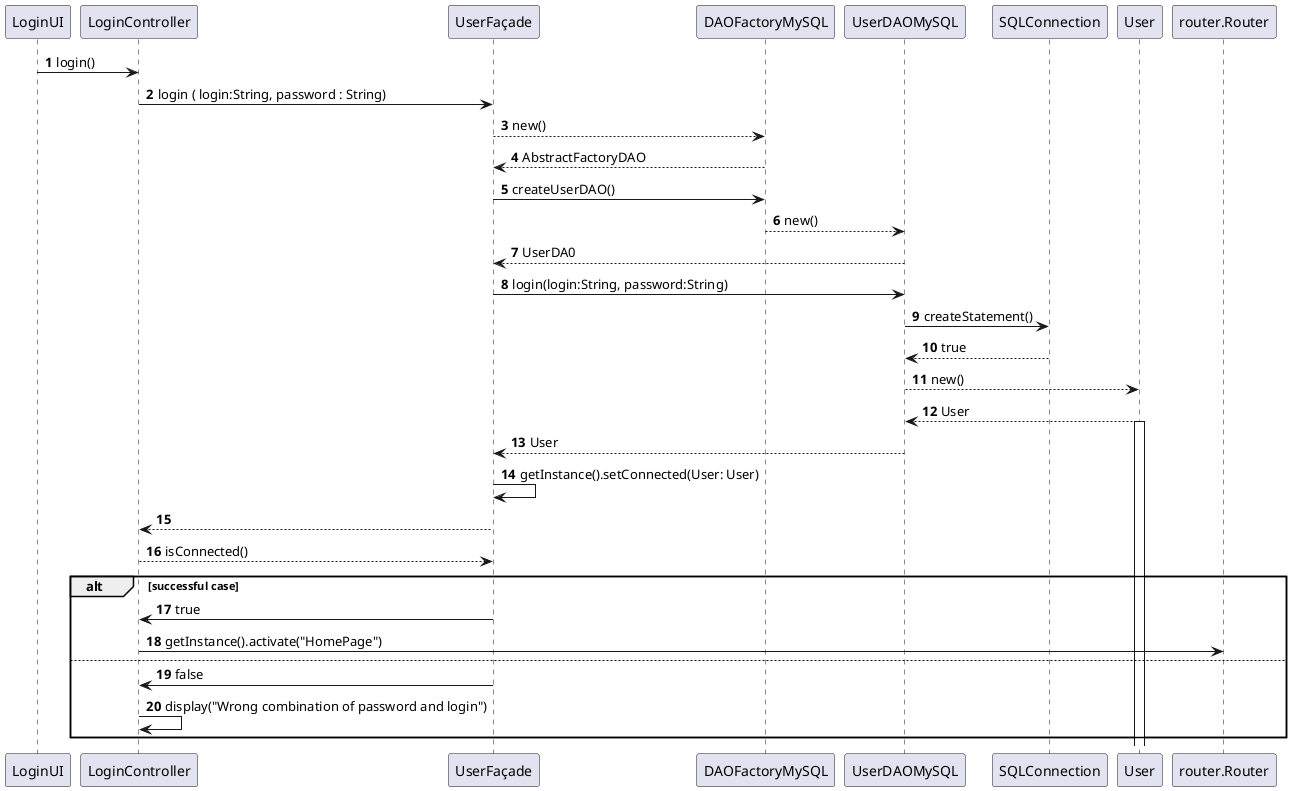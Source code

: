 @startuml
autonumber
LoginUI -> LoginController : login()
LoginController -> UserFaçade : login ( login:String, password : String)
UserFaçade --> DAOFactoryMySQL : new()
DAOFactoryMySQL --> UserFaçade : AbstractFactoryDAO
UserFaçade ->DAOFactoryMySQL : createUserDAO()
DAOFactoryMySQL --> UserDAOMySQL : new()
UserDAOMySQL -->UserFaçade : UserDA0
UserFaçade -> UserDAOMySQL : login(login:String, password:String)
UserDAOMySQL -> SQLConnection : createStatement()
SQLConnection --> UserDAOMySQL : true
UserDAOMySQL --> User : new()
User --> UserDAOMySQL : User
activate User
UserDAOMySQL --> UserFaçade : User
UserFaçade->UserFaçade : getInstance().setConnected(User: User)
UserFaçade --> LoginController
LoginController --> UserFaçade : isConnected()
alt successful case
    UserFaçade -> LoginController : true
    LoginController -> router.Router : getInstance().activate("HomePage")
else
    UserFaçade -> LoginController : false
    LoginController -> LoginController : display("Wrong combination of password and login")
end


@enduml